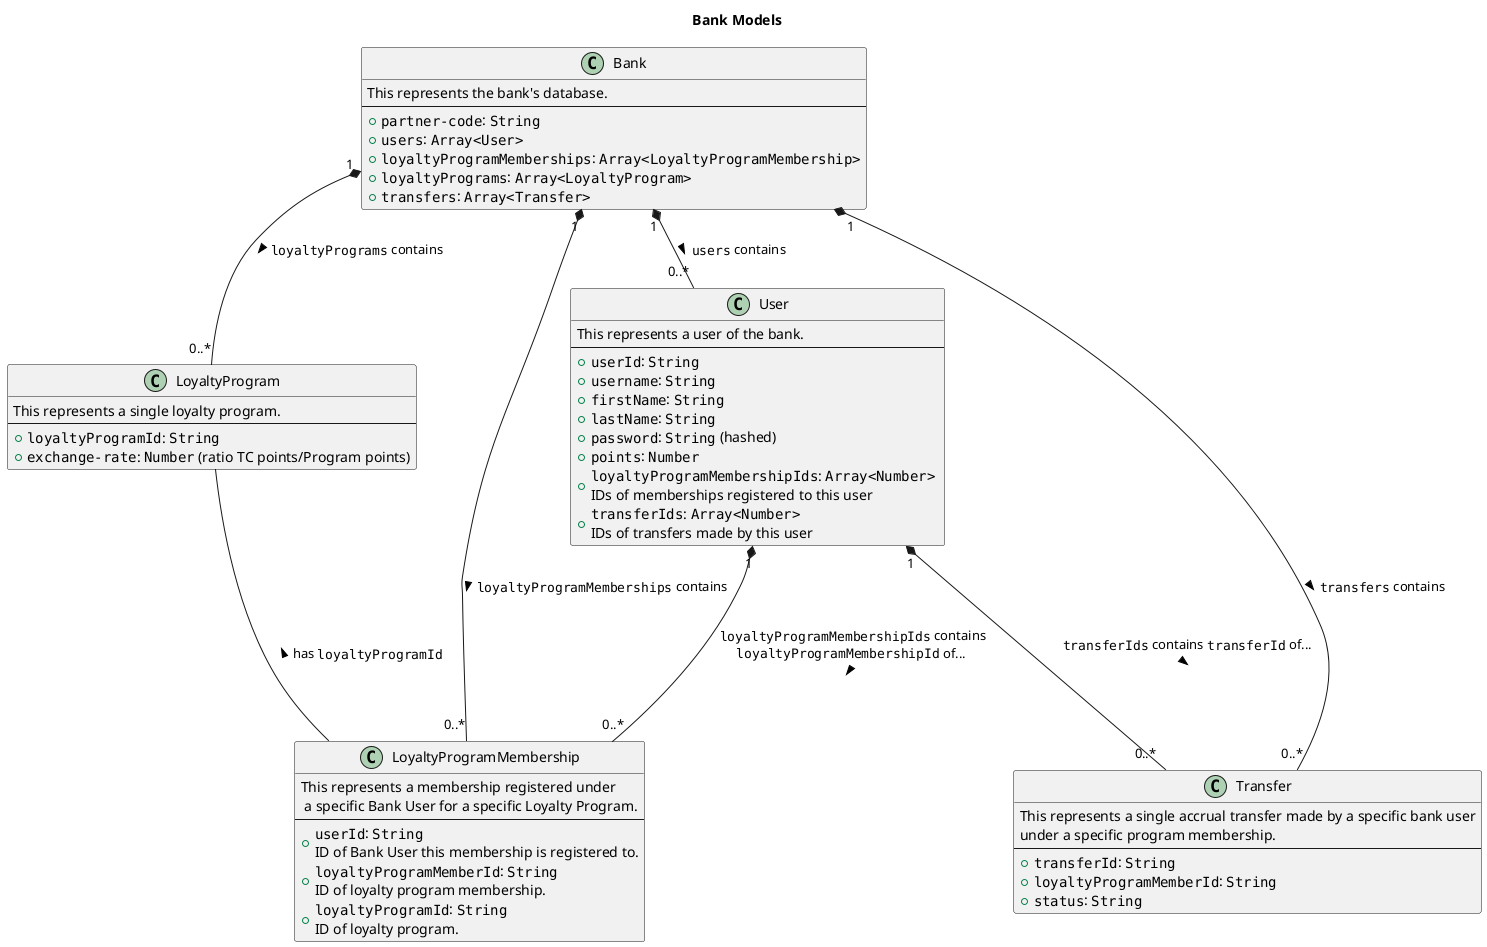 @startuml Bank Class Diagram

title "Bank Models"

class Bank {
    This represents the bank's database.
    ---
    + ""partner-code"": ""String""
    + ""users"": ""Array<User>""
    + ""loyaltyProgramMemberships"": ""Array<LoyaltyProgramMembership>""
    + ""loyaltyPrograms"": ""Array<LoyaltyProgram>""
    + ""transfers"": ""Array<Transfer>""
}

class User {
    This represents a user of the bank.
    ---
    + ""userId"": ""String""
    + ""username"": ""String""
    + ""firstName"": ""String""
    + ""lastName"": ""String""
    + {field} ""password"": ""String"" (hashed)
    + ""points"": ""Number""
    + {field} ""loyaltyProgramMembershipIds"": ""Array<Number>"" \nIDs of memberships registered to this user
    + {field} ""transferIds"": ""Array<Number>"" \nIDs of transfers made by this user
}

class LoyaltyProgram {
    This represents a single loyalty program.
    ---
    + ""loyaltyProgramId"": ""String""
    + {field} ""exchange-rate"": ""Number"" (ratio TC points/Program points)
}

class LoyaltyProgramMembership {
    This represents a membership registered under\n a specific Bank User for a specific Loyalty Program.
    ---
    + ""userId"": ""String""\nID of Bank User this membership is registered to.
    + ""loyaltyProgramMemberId"": ""String""\nID of loyalty program membership.
    + ""loyaltyProgramId"": ""String""\nID of loyalty program.
}

class Transfer {
    This represents a single accrual transfer made by a specific bank user\nunder a specific program membership.
    ---
    + ""transferId"": ""String""
    + ""loyaltyProgramMemberId"": ""String""
    + ""status"": ""String""
}

Bank "1" *-- "0..*" User : ""users"" contains >
Bank "1" *---- "0..*" LoyaltyProgramMembership : ""loyaltyProgramMemberships"" contains >
Bank "1" *-- "0..*" Transfer : ""transfers"" contains >
Bank "1" *-- "0..*" LoyaltyProgram : ""loyaltyPrograms"" contains >

User "1"*---"0..*" LoyaltyProgramMembership : ""loyaltyProgramMembershipIds"" contains\n""loyaltyProgramMembershipId"" of... \n >
User "1"*---"0..*" Transfer : ""transferIds"" contains ""transferId"" of...\n >

LoyaltyProgram --- LoyaltyProgramMembership : has ""loyaltyProgramId"" <

@enduml